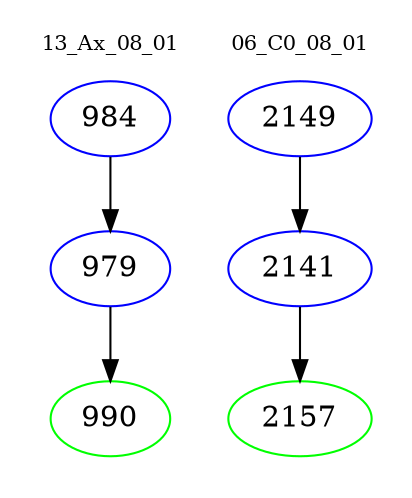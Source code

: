 digraph{
subgraph cluster_0 {
color = white
label = "13_Ax_08_01";
fontsize=10;
T0_984 [label="984", color="blue"]
T0_984 -> T0_979 [color="black"]
T0_979 [label="979", color="blue"]
T0_979 -> T0_990 [color="black"]
T0_990 [label="990", color="green"]
}
subgraph cluster_1 {
color = white
label = "06_C0_08_01";
fontsize=10;
T1_2149 [label="2149", color="blue"]
T1_2149 -> T1_2141 [color="black"]
T1_2141 [label="2141", color="blue"]
T1_2141 -> T1_2157 [color="black"]
T1_2157 [label="2157", color="green"]
}
}

